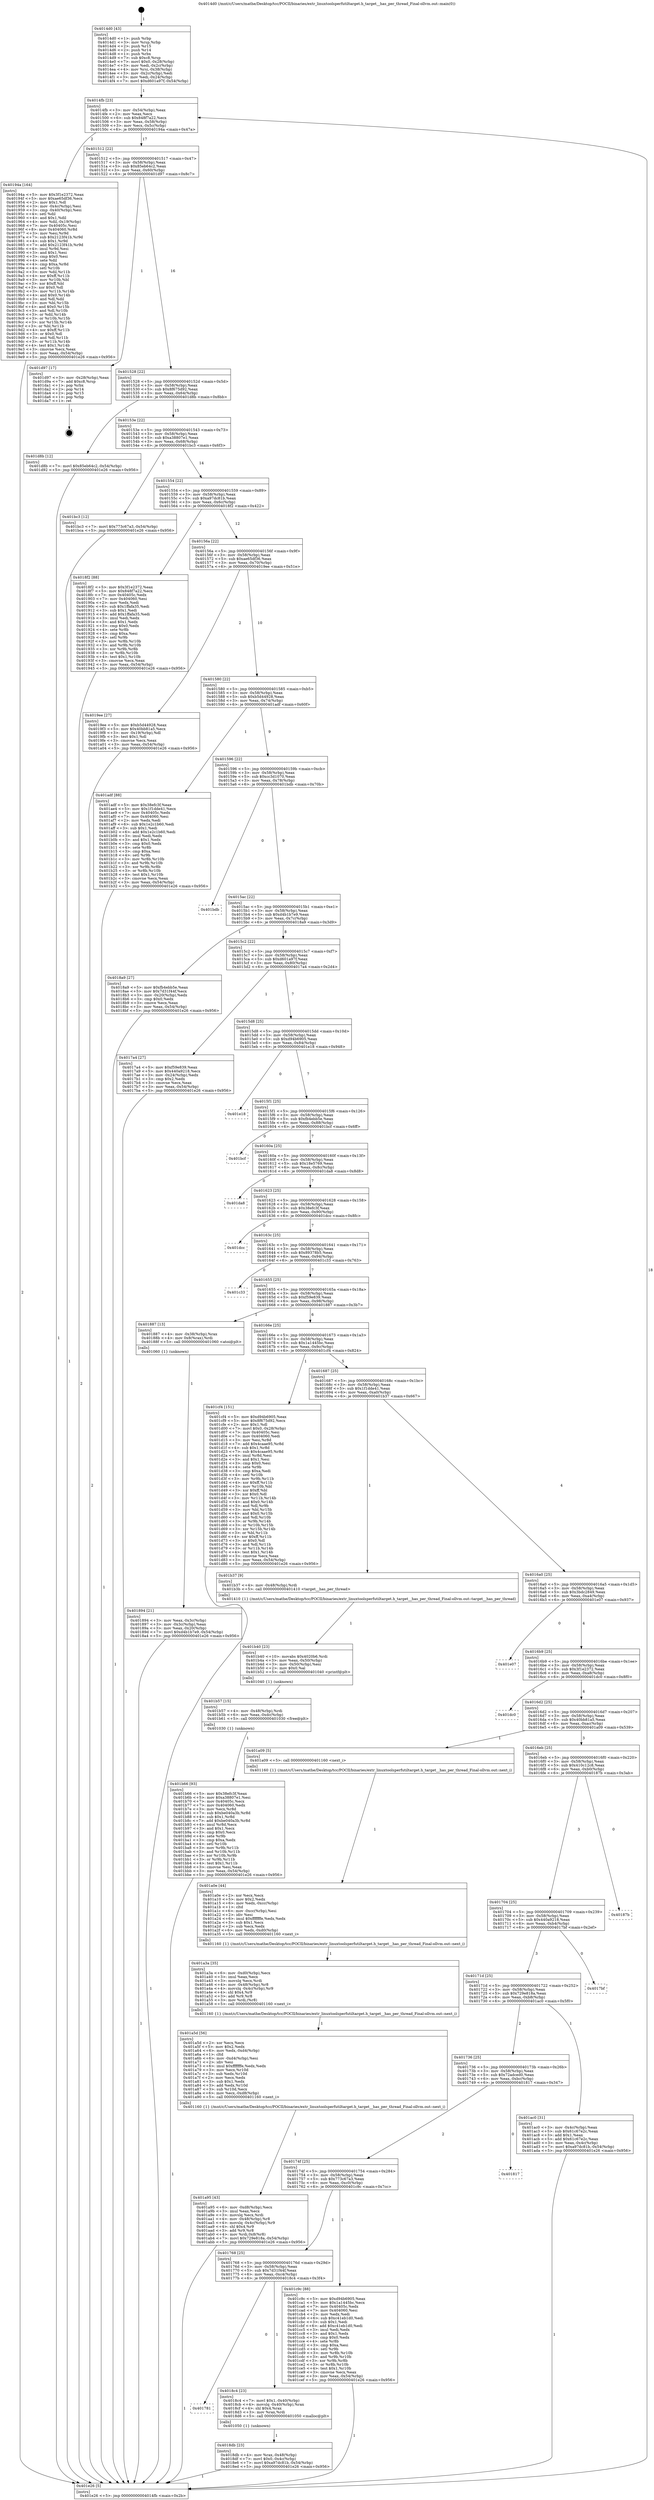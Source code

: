 digraph "0x4014d0" {
  label = "0x4014d0 (/mnt/c/Users/mathe/Desktop/tcc/POCII/binaries/extr_linuxtoolsperfutiltarget.h_target__has_per_thread_Final-ollvm.out::main(0))"
  labelloc = "t"
  node[shape=record]

  Entry [label="",width=0.3,height=0.3,shape=circle,fillcolor=black,style=filled]
  "0x4014fb" [label="{
     0x4014fb [23]\l
     | [instrs]\l
     &nbsp;&nbsp;0x4014fb \<+3\>: mov -0x54(%rbp),%eax\l
     &nbsp;&nbsp;0x4014fe \<+2\>: mov %eax,%ecx\l
     &nbsp;&nbsp;0x401500 \<+6\>: sub $0x848f7a22,%ecx\l
     &nbsp;&nbsp;0x401506 \<+3\>: mov %eax,-0x58(%rbp)\l
     &nbsp;&nbsp;0x401509 \<+3\>: mov %ecx,-0x5c(%rbp)\l
     &nbsp;&nbsp;0x40150c \<+6\>: je 000000000040194a \<main+0x47a\>\l
  }"]
  "0x40194a" [label="{
     0x40194a [164]\l
     | [instrs]\l
     &nbsp;&nbsp;0x40194a \<+5\>: mov $0x3f1e2372,%eax\l
     &nbsp;&nbsp;0x40194f \<+5\>: mov $0xae65df36,%ecx\l
     &nbsp;&nbsp;0x401954 \<+2\>: mov $0x1,%dl\l
     &nbsp;&nbsp;0x401956 \<+3\>: mov -0x4c(%rbp),%esi\l
     &nbsp;&nbsp;0x401959 \<+3\>: cmp -0x40(%rbp),%esi\l
     &nbsp;&nbsp;0x40195c \<+4\>: setl %dil\l
     &nbsp;&nbsp;0x401960 \<+4\>: and $0x1,%dil\l
     &nbsp;&nbsp;0x401964 \<+4\>: mov %dil,-0x19(%rbp)\l
     &nbsp;&nbsp;0x401968 \<+7\>: mov 0x40405c,%esi\l
     &nbsp;&nbsp;0x40196f \<+8\>: mov 0x404060,%r8d\l
     &nbsp;&nbsp;0x401977 \<+3\>: mov %esi,%r9d\l
     &nbsp;&nbsp;0x40197a \<+7\>: sub $0x2123f41b,%r9d\l
     &nbsp;&nbsp;0x401981 \<+4\>: sub $0x1,%r9d\l
     &nbsp;&nbsp;0x401985 \<+7\>: add $0x2123f41b,%r9d\l
     &nbsp;&nbsp;0x40198c \<+4\>: imul %r9d,%esi\l
     &nbsp;&nbsp;0x401990 \<+3\>: and $0x1,%esi\l
     &nbsp;&nbsp;0x401993 \<+3\>: cmp $0x0,%esi\l
     &nbsp;&nbsp;0x401996 \<+4\>: sete %dil\l
     &nbsp;&nbsp;0x40199a \<+4\>: cmp $0xa,%r8d\l
     &nbsp;&nbsp;0x40199e \<+4\>: setl %r10b\l
     &nbsp;&nbsp;0x4019a2 \<+3\>: mov %dil,%r11b\l
     &nbsp;&nbsp;0x4019a5 \<+4\>: xor $0xff,%r11b\l
     &nbsp;&nbsp;0x4019a9 \<+3\>: mov %r10b,%bl\l
     &nbsp;&nbsp;0x4019ac \<+3\>: xor $0xff,%bl\l
     &nbsp;&nbsp;0x4019af \<+3\>: xor $0x0,%dl\l
     &nbsp;&nbsp;0x4019b2 \<+3\>: mov %r11b,%r14b\l
     &nbsp;&nbsp;0x4019b5 \<+4\>: and $0x0,%r14b\l
     &nbsp;&nbsp;0x4019b9 \<+3\>: and %dl,%dil\l
     &nbsp;&nbsp;0x4019bc \<+3\>: mov %bl,%r15b\l
     &nbsp;&nbsp;0x4019bf \<+4\>: and $0x0,%r15b\l
     &nbsp;&nbsp;0x4019c3 \<+3\>: and %dl,%r10b\l
     &nbsp;&nbsp;0x4019c6 \<+3\>: or %dil,%r14b\l
     &nbsp;&nbsp;0x4019c9 \<+3\>: or %r10b,%r15b\l
     &nbsp;&nbsp;0x4019cc \<+3\>: xor %r15b,%r14b\l
     &nbsp;&nbsp;0x4019cf \<+3\>: or %bl,%r11b\l
     &nbsp;&nbsp;0x4019d2 \<+4\>: xor $0xff,%r11b\l
     &nbsp;&nbsp;0x4019d6 \<+3\>: or $0x0,%dl\l
     &nbsp;&nbsp;0x4019d9 \<+3\>: and %dl,%r11b\l
     &nbsp;&nbsp;0x4019dc \<+3\>: or %r11b,%r14b\l
     &nbsp;&nbsp;0x4019df \<+4\>: test $0x1,%r14b\l
     &nbsp;&nbsp;0x4019e3 \<+3\>: cmovne %ecx,%eax\l
     &nbsp;&nbsp;0x4019e6 \<+3\>: mov %eax,-0x54(%rbp)\l
     &nbsp;&nbsp;0x4019e9 \<+5\>: jmp 0000000000401e26 \<main+0x956\>\l
  }"]
  "0x401512" [label="{
     0x401512 [22]\l
     | [instrs]\l
     &nbsp;&nbsp;0x401512 \<+5\>: jmp 0000000000401517 \<main+0x47\>\l
     &nbsp;&nbsp;0x401517 \<+3\>: mov -0x58(%rbp),%eax\l
     &nbsp;&nbsp;0x40151a \<+5\>: sub $0x85eb64c2,%eax\l
     &nbsp;&nbsp;0x40151f \<+3\>: mov %eax,-0x60(%rbp)\l
     &nbsp;&nbsp;0x401522 \<+6\>: je 0000000000401d97 \<main+0x8c7\>\l
  }"]
  Exit [label="",width=0.3,height=0.3,shape=circle,fillcolor=black,style=filled,peripheries=2]
  "0x401d97" [label="{
     0x401d97 [17]\l
     | [instrs]\l
     &nbsp;&nbsp;0x401d97 \<+3\>: mov -0x28(%rbp),%eax\l
     &nbsp;&nbsp;0x401d9a \<+7\>: add $0xc8,%rsp\l
     &nbsp;&nbsp;0x401da1 \<+1\>: pop %rbx\l
     &nbsp;&nbsp;0x401da2 \<+2\>: pop %r14\l
     &nbsp;&nbsp;0x401da4 \<+2\>: pop %r15\l
     &nbsp;&nbsp;0x401da6 \<+1\>: pop %rbp\l
     &nbsp;&nbsp;0x401da7 \<+1\>: ret\l
  }"]
  "0x401528" [label="{
     0x401528 [22]\l
     | [instrs]\l
     &nbsp;&nbsp;0x401528 \<+5\>: jmp 000000000040152d \<main+0x5d\>\l
     &nbsp;&nbsp;0x40152d \<+3\>: mov -0x58(%rbp),%eax\l
     &nbsp;&nbsp;0x401530 \<+5\>: sub $0x8f675d92,%eax\l
     &nbsp;&nbsp;0x401535 \<+3\>: mov %eax,-0x64(%rbp)\l
     &nbsp;&nbsp;0x401538 \<+6\>: je 0000000000401d8b \<main+0x8bb\>\l
  }"]
  "0x401b66" [label="{
     0x401b66 [93]\l
     | [instrs]\l
     &nbsp;&nbsp;0x401b66 \<+5\>: mov $0x38efc3f,%eax\l
     &nbsp;&nbsp;0x401b6b \<+5\>: mov $0xa38807e1,%esi\l
     &nbsp;&nbsp;0x401b70 \<+7\>: mov 0x40405c,%ecx\l
     &nbsp;&nbsp;0x401b77 \<+7\>: mov 0x404060,%edx\l
     &nbsp;&nbsp;0x401b7e \<+3\>: mov %ecx,%r8d\l
     &nbsp;&nbsp;0x401b81 \<+7\>: sub $0xbe040a3b,%r8d\l
     &nbsp;&nbsp;0x401b88 \<+4\>: sub $0x1,%r8d\l
     &nbsp;&nbsp;0x401b8c \<+7\>: add $0xbe040a3b,%r8d\l
     &nbsp;&nbsp;0x401b93 \<+4\>: imul %r8d,%ecx\l
     &nbsp;&nbsp;0x401b97 \<+3\>: and $0x1,%ecx\l
     &nbsp;&nbsp;0x401b9a \<+3\>: cmp $0x0,%ecx\l
     &nbsp;&nbsp;0x401b9d \<+4\>: sete %r9b\l
     &nbsp;&nbsp;0x401ba1 \<+3\>: cmp $0xa,%edx\l
     &nbsp;&nbsp;0x401ba4 \<+4\>: setl %r10b\l
     &nbsp;&nbsp;0x401ba8 \<+3\>: mov %r9b,%r11b\l
     &nbsp;&nbsp;0x401bab \<+3\>: and %r10b,%r11b\l
     &nbsp;&nbsp;0x401bae \<+3\>: xor %r10b,%r9b\l
     &nbsp;&nbsp;0x401bb1 \<+3\>: or %r9b,%r11b\l
     &nbsp;&nbsp;0x401bb4 \<+4\>: test $0x1,%r11b\l
     &nbsp;&nbsp;0x401bb8 \<+3\>: cmovne %esi,%eax\l
     &nbsp;&nbsp;0x401bbb \<+3\>: mov %eax,-0x54(%rbp)\l
     &nbsp;&nbsp;0x401bbe \<+5\>: jmp 0000000000401e26 \<main+0x956\>\l
  }"]
  "0x401d8b" [label="{
     0x401d8b [12]\l
     | [instrs]\l
     &nbsp;&nbsp;0x401d8b \<+7\>: movl $0x85eb64c2,-0x54(%rbp)\l
     &nbsp;&nbsp;0x401d92 \<+5\>: jmp 0000000000401e26 \<main+0x956\>\l
  }"]
  "0x40153e" [label="{
     0x40153e [22]\l
     | [instrs]\l
     &nbsp;&nbsp;0x40153e \<+5\>: jmp 0000000000401543 \<main+0x73\>\l
     &nbsp;&nbsp;0x401543 \<+3\>: mov -0x58(%rbp),%eax\l
     &nbsp;&nbsp;0x401546 \<+5\>: sub $0xa38807e1,%eax\l
     &nbsp;&nbsp;0x40154b \<+3\>: mov %eax,-0x68(%rbp)\l
     &nbsp;&nbsp;0x40154e \<+6\>: je 0000000000401bc3 \<main+0x6f3\>\l
  }"]
  "0x401b57" [label="{
     0x401b57 [15]\l
     | [instrs]\l
     &nbsp;&nbsp;0x401b57 \<+4\>: mov -0x48(%rbp),%rdi\l
     &nbsp;&nbsp;0x401b5b \<+6\>: mov %eax,-0xdc(%rbp)\l
     &nbsp;&nbsp;0x401b61 \<+5\>: call 0000000000401030 \<free@plt\>\l
     | [calls]\l
     &nbsp;&nbsp;0x401030 \{1\} (unknown)\l
  }"]
  "0x401bc3" [label="{
     0x401bc3 [12]\l
     | [instrs]\l
     &nbsp;&nbsp;0x401bc3 \<+7\>: movl $0x773c67a3,-0x54(%rbp)\l
     &nbsp;&nbsp;0x401bca \<+5\>: jmp 0000000000401e26 \<main+0x956\>\l
  }"]
  "0x401554" [label="{
     0x401554 [22]\l
     | [instrs]\l
     &nbsp;&nbsp;0x401554 \<+5\>: jmp 0000000000401559 \<main+0x89\>\l
     &nbsp;&nbsp;0x401559 \<+3\>: mov -0x58(%rbp),%eax\l
     &nbsp;&nbsp;0x40155c \<+5\>: sub $0xa97dc81b,%eax\l
     &nbsp;&nbsp;0x401561 \<+3\>: mov %eax,-0x6c(%rbp)\l
     &nbsp;&nbsp;0x401564 \<+6\>: je 00000000004018f2 \<main+0x422\>\l
  }"]
  "0x401b40" [label="{
     0x401b40 [23]\l
     | [instrs]\l
     &nbsp;&nbsp;0x401b40 \<+10\>: movabs $0x4020b6,%rdi\l
     &nbsp;&nbsp;0x401b4a \<+3\>: mov %eax,-0x50(%rbp)\l
     &nbsp;&nbsp;0x401b4d \<+3\>: mov -0x50(%rbp),%esi\l
     &nbsp;&nbsp;0x401b50 \<+2\>: mov $0x0,%al\l
     &nbsp;&nbsp;0x401b52 \<+5\>: call 0000000000401040 \<printf@plt\>\l
     | [calls]\l
     &nbsp;&nbsp;0x401040 \{1\} (unknown)\l
  }"]
  "0x4018f2" [label="{
     0x4018f2 [88]\l
     | [instrs]\l
     &nbsp;&nbsp;0x4018f2 \<+5\>: mov $0x3f1e2372,%eax\l
     &nbsp;&nbsp;0x4018f7 \<+5\>: mov $0x848f7a22,%ecx\l
     &nbsp;&nbsp;0x4018fc \<+7\>: mov 0x40405c,%edx\l
     &nbsp;&nbsp;0x401903 \<+7\>: mov 0x404060,%esi\l
     &nbsp;&nbsp;0x40190a \<+2\>: mov %edx,%edi\l
     &nbsp;&nbsp;0x40190c \<+6\>: sub $0x1ffafa35,%edi\l
     &nbsp;&nbsp;0x401912 \<+3\>: sub $0x1,%edi\l
     &nbsp;&nbsp;0x401915 \<+6\>: add $0x1ffafa35,%edi\l
     &nbsp;&nbsp;0x40191b \<+3\>: imul %edi,%edx\l
     &nbsp;&nbsp;0x40191e \<+3\>: and $0x1,%edx\l
     &nbsp;&nbsp;0x401921 \<+3\>: cmp $0x0,%edx\l
     &nbsp;&nbsp;0x401924 \<+4\>: sete %r8b\l
     &nbsp;&nbsp;0x401928 \<+3\>: cmp $0xa,%esi\l
     &nbsp;&nbsp;0x40192b \<+4\>: setl %r9b\l
     &nbsp;&nbsp;0x40192f \<+3\>: mov %r8b,%r10b\l
     &nbsp;&nbsp;0x401932 \<+3\>: and %r9b,%r10b\l
     &nbsp;&nbsp;0x401935 \<+3\>: xor %r9b,%r8b\l
     &nbsp;&nbsp;0x401938 \<+3\>: or %r8b,%r10b\l
     &nbsp;&nbsp;0x40193b \<+4\>: test $0x1,%r10b\l
     &nbsp;&nbsp;0x40193f \<+3\>: cmovne %ecx,%eax\l
     &nbsp;&nbsp;0x401942 \<+3\>: mov %eax,-0x54(%rbp)\l
     &nbsp;&nbsp;0x401945 \<+5\>: jmp 0000000000401e26 \<main+0x956\>\l
  }"]
  "0x40156a" [label="{
     0x40156a [22]\l
     | [instrs]\l
     &nbsp;&nbsp;0x40156a \<+5\>: jmp 000000000040156f \<main+0x9f\>\l
     &nbsp;&nbsp;0x40156f \<+3\>: mov -0x58(%rbp),%eax\l
     &nbsp;&nbsp;0x401572 \<+5\>: sub $0xae65df36,%eax\l
     &nbsp;&nbsp;0x401577 \<+3\>: mov %eax,-0x70(%rbp)\l
     &nbsp;&nbsp;0x40157a \<+6\>: je 00000000004019ee \<main+0x51e\>\l
  }"]
  "0x401a95" [label="{
     0x401a95 [43]\l
     | [instrs]\l
     &nbsp;&nbsp;0x401a95 \<+6\>: mov -0xd8(%rbp),%ecx\l
     &nbsp;&nbsp;0x401a9b \<+3\>: imul %eax,%ecx\l
     &nbsp;&nbsp;0x401a9e \<+3\>: movslq %ecx,%rdi\l
     &nbsp;&nbsp;0x401aa1 \<+4\>: mov -0x48(%rbp),%r8\l
     &nbsp;&nbsp;0x401aa5 \<+4\>: movslq -0x4c(%rbp),%r9\l
     &nbsp;&nbsp;0x401aa9 \<+4\>: shl $0x4,%r9\l
     &nbsp;&nbsp;0x401aad \<+3\>: add %r9,%r8\l
     &nbsp;&nbsp;0x401ab0 \<+4\>: mov %rdi,0x8(%r8)\l
     &nbsp;&nbsp;0x401ab4 \<+7\>: movl $0x729e818a,-0x54(%rbp)\l
     &nbsp;&nbsp;0x401abb \<+5\>: jmp 0000000000401e26 \<main+0x956\>\l
  }"]
  "0x4019ee" [label="{
     0x4019ee [27]\l
     | [instrs]\l
     &nbsp;&nbsp;0x4019ee \<+5\>: mov $0xb5d44928,%eax\l
     &nbsp;&nbsp;0x4019f3 \<+5\>: mov $0x40bb81a5,%ecx\l
     &nbsp;&nbsp;0x4019f8 \<+3\>: mov -0x19(%rbp),%dl\l
     &nbsp;&nbsp;0x4019fb \<+3\>: test $0x1,%dl\l
     &nbsp;&nbsp;0x4019fe \<+3\>: cmovne %ecx,%eax\l
     &nbsp;&nbsp;0x401a01 \<+3\>: mov %eax,-0x54(%rbp)\l
     &nbsp;&nbsp;0x401a04 \<+5\>: jmp 0000000000401e26 \<main+0x956\>\l
  }"]
  "0x401580" [label="{
     0x401580 [22]\l
     | [instrs]\l
     &nbsp;&nbsp;0x401580 \<+5\>: jmp 0000000000401585 \<main+0xb5\>\l
     &nbsp;&nbsp;0x401585 \<+3\>: mov -0x58(%rbp),%eax\l
     &nbsp;&nbsp;0x401588 \<+5\>: sub $0xb5d44928,%eax\l
     &nbsp;&nbsp;0x40158d \<+3\>: mov %eax,-0x74(%rbp)\l
     &nbsp;&nbsp;0x401590 \<+6\>: je 0000000000401adf \<main+0x60f\>\l
  }"]
  "0x401a5d" [label="{
     0x401a5d [56]\l
     | [instrs]\l
     &nbsp;&nbsp;0x401a5d \<+2\>: xor %ecx,%ecx\l
     &nbsp;&nbsp;0x401a5f \<+5\>: mov $0x2,%edx\l
     &nbsp;&nbsp;0x401a64 \<+6\>: mov %edx,-0xd4(%rbp)\l
     &nbsp;&nbsp;0x401a6a \<+1\>: cltd\l
     &nbsp;&nbsp;0x401a6b \<+6\>: mov -0xd4(%rbp),%esi\l
     &nbsp;&nbsp;0x401a71 \<+2\>: idiv %esi\l
     &nbsp;&nbsp;0x401a73 \<+6\>: imul $0xfffffffe,%edx,%edx\l
     &nbsp;&nbsp;0x401a79 \<+3\>: mov %ecx,%r10d\l
     &nbsp;&nbsp;0x401a7c \<+3\>: sub %edx,%r10d\l
     &nbsp;&nbsp;0x401a7f \<+2\>: mov %ecx,%edx\l
     &nbsp;&nbsp;0x401a81 \<+3\>: sub $0x1,%edx\l
     &nbsp;&nbsp;0x401a84 \<+3\>: add %edx,%r10d\l
     &nbsp;&nbsp;0x401a87 \<+3\>: sub %r10d,%ecx\l
     &nbsp;&nbsp;0x401a8a \<+6\>: mov %ecx,-0xd8(%rbp)\l
     &nbsp;&nbsp;0x401a90 \<+5\>: call 0000000000401160 \<next_i\>\l
     | [calls]\l
     &nbsp;&nbsp;0x401160 \{1\} (/mnt/c/Users/mathe/Desktop/tcc/POCII/binaries/extr_linuxtoolsperfutiltarget.h_target__has_per_thread_Final-ollvm.out::next_i)\l
  }"]
  "0x401adf" [label="{
     0x401adf [88]\l
     | [instrs]\l
     &nbsp;&nbsp;0x401adf \<+5\>: mov $0x38efc3f,%eax\l
     &nbsp;&nbsp;0x401ae4 \<+5\>: mov $0x1f1dde41,%ecx\l
     &nbsp;&nbsp;0x401ae9 \<+7\>: mov 0x40405c,%edx\l
     &nbsp;&nbsp;0x401af0 \<+7\>: mov 0x404060,%esi\l
     &nbsp;&nbsp;0x401af7 \<+2\>: mov %edx,%edi\l
     &nbsp;&nbsp;0x401af9 \<+6\>: sub $0x1e2c1b60,%edi\l
     &nbsp;&nbsp;0x401aff \<+3\>: sub $0x1,%edi\l
     &nbsp;&nbsp;0x401b02 \<+6\>: add $0x1e2c1b60,%edi\l
     &nbsp;&nbsp;0x401b08 \<+3\>: imul %edi,%edx\l
     &nbsp;&nbsp;0x401b0b \<+3\>: and $0x1,%edx\l
     &nbsp;&nbsp;0x401b0e \<+3\>: cmp $0x0,%edx\l
     &nbsp;&nbsp;0x401b11 \<+4\>: sete %r8b\l
     &nbsp;&nbsp;0x401b15 \<+3\>: cmp $0xa,%esi\l
     &nbsp;&nbsp;0x401b18 \<+4\>: setl %r9b\l
     &nbsp;&nbsp;0x401b1c \<+3\>: mov %r8b,%r10b\l
     &nbsp;&nbsp;0x401b1f \<+3\>: and %r9b,%r10b\l
     &nbsp;&nbsp;0x401b22 \<+3\>: xor %r9b,%r8b\l
     &nbsp;&nbsp;0x401b25 \<+3\>: or %r8b,%r10b\l
     &nbsp;&nbsp;0x401b28 \<+4\>: test $0x1,%r10b\l
     &nbsp;&nbsp;0x401b2c \<+3\>: cmovne %ecx,%eax\l
     &nbsp;&nbsp;0x401b2f \<+3\>: mov %eax,-0x54(%rbp)\l
     &nbsp;&nbsp;0x401b32 \<+5\>: jmp 0000000000401e26 \<main+0x956\>\l
  }"]
  "0x401596" [label="{
     0x401596 [22]\l
     | [instrs]\l
     &nbsp;&nbsp;0x401596 \<+5\>: jmp 000000000040159b \<main+0xcb\>\l
     &nbsp;&nbsp;0x40159b \<+3\>: mov -0x58(%rbp),%eax\l
     &nbsp;&nbsp;0x40159e \<+5\>: sub $0xcc3d1070,%eax\l
     &nbsp;&nbsp;0x4015a3 \<+3\>: mov %eax,-0x78(%rbp)\l
     &nbsp;&nbsp;0x4015a6 \<+6\>: je 0000000000401bdb \<main+0x70b\>\l
  }"]
  "0x401a3a" [label="{
     0x401a3a [35]\l
     | [instrs]\l
     &nbsp;&nbsp;0x401a3a \<+6\>: mov -0xd0(%rbp),%ecx\l
     &nbsp;&nbsp;0x401a40 \<+3\>: imul %eax,%ecx\l
     &nbsp;&nbsp;0x401a43 \<+3\>: movslq %ecx,%rdi\l
     &nbsp;&nbsp;0x401a46 \<+4\>: mov -0x48(%rbp),%r8\l
     &nbsp;&nbsp;0x401a4a \<+4\>: movslq -0x4c(%rbp),%r9\l
     &nbsp;&nbsp;0x401a4e \<+4\>: shl $0x4,%r9\l
     &nbsp;&nbsp;0x401a52 \<+3\>: add %r9,%r8\l
     &nbsp;&nbsp;0x401a55 \<+3\>: mov %rdi,(%r8)\l
     &nbsp;&nbsp;0x401a58 \<+5\>: call 0000000000401160 \<next_i\>\l
     | [calls]\l
     &nbsp;&nbsp;0x401160 \{1\} (/mnt/c/Users/mathe/Desktop/tcc/POCII/binaries/extr_linuxtoolsperfutiltarget.h_target__has_per_thread_Final-ollvm.out::next_i)\l
  }"]
  "0x401bdb" [label="{
     0x401bdb\l
  }", style=dashed]
  "0x4015ac" [label="{
     0x4015ac [22]\l
     | [instrs]\l
     &nbsp;&nbsp;0x4015ac \<+5\>: jmp 00000000004015b1 \<main+0xe1\>\l
     &nbsp;&nbsp;0x4015b1 \<+3\>: mov -0x58(%rbp),%eax\l
     &nbsp;&nbsp;0x4015b4 \<+5\>: sub $0xd4b1b7e9,%eax\l
     &nbsp;&nbsp;0x4015b9 \<+3\>: mov %eax,-0x7c(%rbp)\l
     &nbsp;&nbsp;0x4015bc \<+6\>: je 00000000004018a9 \<main+0x3d9\>\l
  }"]
  "0x401a0e" [label="{
     0x401a0e [44]\l
     | [instrs]\l
     &nbsp;&nbsp;0x401a0e \<+2\>: xor %ecx,%ecx\l
     &nbsp;&nbsp;0x401a10 \<+5\>: mov $0x2,%edx\l
     &nbsp;&nbsp;0x401a15 \<+6\>: mov %edx,-0xcc(%rbp)\l
     &nbsp;&nbsp;0x401a1b \<+1\>: cltd\l
     &nbsp;&nbsp;0x401a1c \<+6\>: mov -0xcc(%rbp),%esi\l
     &nbsp;&nbsp;0x401a22 \<+2\>: idiv %esi\l
     &nbsp;&nbsp;0x401a24 \<+6\>: imul $0xfffffffe,%edx,%edx\l
     &nbsp;&nbsp;0x401a2a \<+3\>: sub $0x1,%ecx\l
     &nbsp;&nbsp;0x401a2d \<+2\>: sub %ecx,%edx\l
     &nbsp;&nbsp;0x401a2f \<+6\>: mov %edx,-0xd0(%rbp)\l
     &nbsp;&nbsp;0x401a35 \<+5\>: call 0000000000401160 \<next_i\>\l
     | [calls]\l
     &nbsp;&nbsp;0x401160 \{1\} (/mnt/c/Users/mathe/Desktop/tcc/POCII/binaries/extr_linuxtoolsperfutiltarget.h_target__has_per_thread_Final-ollvm.out::next_i)\l
  }"]
  "0x4018a9" [label="{
     0x4018a9 [27]\l
     | [instrs]\l
     &nbsp;&nbsp;0x4018a9 \<+5\>: mov $0xfb4ebb5e,%eax\l
     &nbsp;&nbsp;0x4018ae \<+5\>: mov $0x7d31f44f,%ecx\l
     &nbsp;&nbsp;0x4018b3 \<+3\>: mov -0x20(%rbp),%edx\l
     &nbsp;&nbsp;0x4018b6 \<+3\>: cmp $0x0,%edx\l
     &nbsp;&nbsp;0x4018b9 \<+3\>: cmove %ecx,%eax\l
     &nbsp;&nbsp;0x4018bc \<+3\>: mov %eax,-0x54(%rbp)\l
     &nbsp;&nbsp;0x4018bf \<+5\>: jmp 0000000000401e26 \<main+0x956\>\l
  }"]
  "0x4015c2" [label="{
     0x4015c2 [22]\l
     | [instrs]\l
     &nbsp;&nbsp;0x4015c2 \<+5\>: jmp 00000000004015c7 \<main+0xf7\>\l
     &nbsp;&nbsp;0x4015c7 \<+3\>: mov -0x58(%rbp),%eax\l
     &nbsp;&nbsp;0x4015ca \<+5\>: sub $0xd601a97f,%eax\l
     &nbsp;&nbsp;0x4015cf \<+3\>: mov %eax,-0x80(%rbp)\l
     &nbsp;&nbsp;0x4015d2 \<+6\>: je 00000000004017a4 \<main+0x2d4\>\l
  }"]
  "0x4018db" [label="{
     0x4018db [23]\l
     | [instrs]\l
     &nbsp;&nbsp;0x4018db \<+4\>: mov %rax,-0x48(%rbp)\l
     &nbsp;&nbsp;0x4018df \<+7\>: movl $0x0,-0x4c(%rbp)\l
     &nbsp;&nbsp;0x4018e6 \<+7\>: movl $0xa97dc81b,-0x54(%rbp)\l
     &nbsp;&nbsp;0x4018ed \<+5\>: jmp 0000000000401e26 \<main+0x956\>\l
  }"]
  "0x4017a4" [label="{
     0x4017a4 [27]\l
     | [instrs]\l
     &nbsp;&nbsp;0x4017a4 \<+5\>: mov $0xf59e839,%eax\l
     &nbsp;&nbsp;0x4017a9 \<+5\>: mov $0x440a9218,%ecx\l
     &nbsp;&nbsp;0x4017ae \<+3\>: mov -0x24(%rbp),%edx\l
     &nbsp;&nbsp;0x4017b1 \<+3\>: cmp $0x2,%edx\l
     &nbsp;&nbsp;0x4017b4 \<+3\>: cmovne %ecx,%eax\l
     &nbsp;&nbsp;0x4017b7 \<+3\>: mov %eax,-0x54(%rbp)\l
     &nbsp;&nbsp;0x4017ba \<+5\>: jmp 0000000000401e26 \<main+0x956\>\l
  }"]
  "0x4015d8" [label="{
     0x4015d8 [25]\l
     | [instrs]\l
     &nbsp;&nbsp;0x4015d8 \<+5\>: jmp 00000000004015dd \<main+0x10d\>\l
     &nbsp;&nbsp;0x4015dd \<+3\>: mov -0x58(%rbp),%eax\l
     &nbsp;&nbsp;0x4015e0 \<+5\>: sub $0xd94b6905,%eax\l
     &nbsp;&nbsp;0x4015e5 \<+6\>: mov %eax,-0x84(%rbp)\l
     &nbsp;&nbsp;0x4015eb \<+6\>: je 0000000000401e18 \<main+0x948\>\l
  }"]
  "0x401e26" [label="{
     0x401e26 [5]\l
     | [instrs]\l
     &nbsp;&nbsp;0x401e26 \<+5\>: jmp 00000000004014fb \<main+0x2b\>\l
  }"]
  "0x4014d0" [label="{
     0x4014d0 [43]\l
     | [instrs]\l
     &nbsp;&nbsp;0x4014d0 \<+1\>: push %rbp\l
     &nbsp;&nbsp;0x4014d1 \<+3\>: mov %rsp,%rbp\l
     &nbsp;&nbsp;0x4014d4 \<+2\>: push %r15\l
     &nbsp;&nbsp;0x4014d6 \<+2\>: push %r14\l
     &nbsp;&nbsp;0x4014d8 \<+1\>: push %rbx\l
     &nbsp;&nbsp;0x4014d9 \<+7\>: sub $0xc8,%rsp\l
     &nbsp;&nbsp;0x4014e0 \<+7\>: movl $0x0,-0x28(%rbp)\l
     &nbsp;&nbsp;0x4014e7 \<+3\>: mov %edi,-0x2c(%rbp)\l
     &nbsp;&nbsp;0x4014ea \<+4\>: mov %rsi,-0x38(%rbp)\l
     &nbsp;&nbsp;0x4014ee \<+3\>: mov -0x2c(%rbp),%edi\l
     &nbsp;&nbsp;0x4014f1 \<+3\>: mov %edi,-0x24(%rbp)\l
     &nbsp;&nbsp;0x4014f4 \<+7\>: movl $0xd601a97f,-0x54(%rbp)\l
  }"]
  "0x401781" [label="{
     0x401781\l
  }", style=dashed]
  "0x401e18" [label="{
     0x401e18\l
  }", style=dashed]
  "0x4015f1" [label="{
     0x4015f1 [25]\l
     | [instrs]\l
     &nbsp;&nbsp;0x4015f1 \<+5\>: jmp 00000000004015f6 \<main+0x126\>\l
     &nbsp;&nbsp;0x4015f6 \<+3\>: mov -0x58(%rbp),%eax\l
     &nbsp;&nbsp;0x4015f9 \<+5\>: sub $0xfb4ebb5e,%eax\l
     &nbsp;&nbsp;0x4015fe \<+6\>: mov %eax,-0x88(%rbp)\l
     &nbsp;&nbsp;0x401604 \<+6\>: je 0000000000401bcf \<main+0x6ff\>\l
  }"]
  "0x4018c4" [label="{
     0x4018c4 [23]\l
     | [instrs]\l
     &nbsp;&nbsp;0x4018c4 \<+7\>: movl $0x1,-0x40(%rbp)\l
     &nbsp;&nbsp;0x4018cb \<+4\>: movslq -0x40(%rbp),%rax\l
     &nbsp;&nbsp;0x4018cf \<+4\>: shl $0x4,%rax\l
     &nbsp;&nbsp;0x4018d3 \<+3\>: mov %rax,%rdi\l
     &nbsp;&nbsp;0x4018d6 \<+5\>: call 0000000000401050 \<malloc@plt\>\l
     | [calls]\l
     &nbsp;&nbsp;0x401050 \{1\} (unknown)\l
  }"]
  "0x401bcf" [label="{
     0x401bcf\l
  }", style=dashed]
  "0x40160a" [label="{
     0x40160a [25]\l
     | [instrs]\l
     &nbsp;&nbsp;0x40160a \<+5\>: jmp 000000000040160f \<main+0x13f\>\l
     &nbsp;&nbsp;0x40160f \<+3\>: mov -0x58(%rbp),%eax\l
     &nbsp;&nbsp;0x401612 \<+5\>: sub $0x18e5769,%eax\l
     &nbsp;&nbsp;0x401617 \<+6\>: mov %eax,-0x8c(%rbp)\l
     &nbsp;&nbsp;0x40161d \<+6\>: je 0000000000401da8 \<main+0x8d8\>\l
  }"]
  "0x401768" [label="{
     0x401768 [25]\l
     | [instrs]\l
     &nbsp;&nbsp;0x401768 \<+5\>: jmp 000000000040176d \<main+0x29d\>\l
     &nbsp;&nbsp;0x40176d \<+3\>: mov -0x58(%rbp),%eax\l
     &nbsp;&nbsp;0x401770 \<+5\>: sub $0x7d31f44f,%eax\l
     &nbsp;&nbsp;0x401775 \<+6\>: mov %eax,-0xc4(%rbp)\l
     &nbsp;&nbsp;0x40177b \<+6\>: je 00000000004018c4 \<main+0x3f4\>\l
  }"]
  "0x401da8" [label="{
     0x401da8\l
  }", style=dashed]
  "0x401623" [label="{
     0x401623 [25]\l
     | [instrs]\l
     &nbsp;&nbsp;0x401623 \<+5\>: jmp 0000000000401628 \<main+0x158\>\l
     &nbsp;&nbsp;0x401628 \<+3\>: mov -0x58(%rbp),%eax\l
     &nbsp;&nbsp;0x40162b \<+5\>: sub $0x38efc3f,%eax\l
     &nbsp;&nbsp;0x401630 \<+6\>: mov %eax,-0x90(%rbp)\l
     &nbsp;&nbsp;0x401636 \<+6\>: je 0000000000401dcc \<main+0x8fc\>\l
  }"]
  "0x401c9c" [label="{
     0x401c9c [88]\l
     | [instrs]\l
     &nbsp;&nbsp;0x401c9c \<+5\>: mov $0xd94b6905,%eax\l
     &nbsp;&nbsp;0x401ca1 \<+5\>: mov $0x1a1445bc,%ecx\l
     &nbsp;&nbsp;0x401ca6 \<+7\>: mov 0x40405c,%edx\l
     &nbsp;&nbsp;0x401cad \<+7\>: mov 0x404060,%esi\l
     &nbsp;&nbsp;0x401cb4 \<+2\>: mov %edx,%edi\l
     &nbsp;&nbsp;0x401cb6 \<+6\>: sub $0xc41eb1d0,%edi\l
     &nbsp;&nbsp;0x401cbc \<+3\>: sub $0x1,%edi\l
     &nbsp;&nbsp;0x401cbf \<+6\>: add $0xc41eb1d0,%edi\l
     &nbsp;&nbsp;0x401cc5 \<+3\>: imul %edi,%edx\l
     &nbsp;&nbsp;0x401cc8 \<+3\>: and $0x1,%edx\l
     &nbsp;&nbsp;0x401ccb \<+3\>: cmp $0x0,%edx\l
     &nbsp;&nbsp;0x401cce \<+4\>: sete %r8b\l
     &nbsp;&nbsp;0x401cd2 \<+3\>: cmp $0xa,%esi\l
     &nbsp;&nbsp;0x401cd5 \<+4\>: setl %r9b\l
     &nbsp;&nbsp;0x401cd9 \<+3\>: mov %r8b,%r10b\l
     &nbsp;&nbsp;0x401cdc \<+3\>: and %r9b,%r10b\l
     &nbsp;&nbsp;0x401cdf \<+3\>: xor %r9b,%r8b\l
     &nbsp;&nbsp;0x401ce2 \<+3\>: or %r8b,%r10b\l
     &nbsp;&nbsp;0x401ce5 \<+4\>: test $0x1,%r10b\l
     &nbsp;&nbsp;0x401ce9 \<+3\>: cmovne %ecx,%eax\l
     &nbsp;&nbsp;0x401cec \<+3\>: mov %eax,-0x54(%rbp)\l
     &nbsp;&nbsp;0x401cef \<+5\>: jmp 0000000000401e26 \<main+0x956\>\l
  }"]
  "0x401dcc" [label="{
     0x401dcc\l
  }", style=dashed]
  "0x40163c" [label="{
     0x40163c [25]\l
     | [instrs]\l
     &nbsp;&nbsp;0x40163c \<+5\>: jmp 0000000000401641 \<main+0x171\>\l
     &nbsp;&nbsp;0x401641 \<+3\>: mov -0x58(%rbp),%eax\l
     &nbsp;&nbsp;0x401644 \<+5\>: sub $0x89378b5,%eax\l
     &nbsp;&nbsp;0x401649 \<+6\>: mov %eax,-0x94(%rbp)\l
     &nbsp;&nbsp;0x40164f \<+6\>: je 0000000000401c33 \<main+0x763\>\l
  }"]
  "0x40174f" [label="{
     0x40174f [25]\l
     | [instrs]\l
     &nbsp;&nbsp;0x40174f \<+5\>: jmp 0000000000401754 \<main+0x284\>\l
     &nbsp;&nbsp;0x401754 \<+3\>: mov -0x58(%rbp),%eax\l
     &nbsp;&nbsp;0x401757 \<+5\>: sub $0x773c67a3,%eax\l
     &nbsp;&nbsp;0x40175c \<+6\>: mov %eax,-0xc0(%rbp)\l
     &nbsp;&nbsp;0x401762 \<+6\>: je 0000000000401c9c \<main+0x7cc\>\l
  }"]
  "0x401c33" [label="{
     0x401c33\l
  }", style=dashed]
  "0x401655" [label="{
     0x401655 [25]\l
     | [instrs]\l
     &nbsp;&nbsp;0x401655 \<+5\>: jmp 000000000040165a \<main+0x18a\>\l
     &nbsp;&nbsp;0x40165a \<+3\>: mov -0x58(%rbp),%eax\l
     &nbsp;&nbsp;0x40165d \<+5\>: sub $0xf59e839,%eax\l
     &nbsp;&nbsp;0x401662 \<+6\>: mov %eax,-0x98(%rbp)\l
     &nbsp;&nbsp;0x401668 \<+6\>: je 0000000000401887 \<main+0x3b7\>\l
  }"]
  "0x401817" [label="{
     0x401817\l
  }", style=dashed]
  "0x401887" [label="{
     0x401887 [13]\l
     | [instrs]\l
     &nbsp;&nbsp;0x401887 \<+4\>: mov -0x38(%rbp),%rax\l
     &nbsp;&nbsp;0x40188b \<+4\>: mov 0x8(%rax),%rdi\l
     &nbsp;&nbsp;0x40188f \<+5\>: call 0000000000401060 \<atoi@plt\>\l
     | [calls]\l
     &nbsp;&nbsp;0x401060 \{1\} (unknown)\l
  }"]
  "0x40166e" [label="{
     0x40166e [25]\l
     | [instrs]\l
     &nbsp;&nbsp;0x40166e \<+5\>: jmp 0000000000401673 \<main+0x1a3\>\l
     &nbsp;&nbsp;0x401673 \<+3\>: mov -0x58(%rbp),%eax\l
     &nbsp;&nbsp;0x401676 \<+5\>: sub $0x1a1445bc,%eax\l
     &nbsp;&nbsp;0x40167b \<+6\>: mov %eax,-0x9c(%rbp)\l
     &nbsp;&nbsp;0x401681 \<+6\>: je 0000000000401cf4 \<main+0x824\>\l
  }"]
  "0x401894" [label="{
     0x401894 [21]\l
     | [instrs]\l
     &nbsp;&nbsp;0x401894 \<+3\>: mov %eax,-0x3c(%rbp)\l
     &nbsp;&nbsp;0x401897 \<+3\>: mov -0x3c(%rbp),%eax\l
     &nbsp;&nbsp;0x40189a \<+3\>: mov %eax,-0x20(%rbp)\l
     &nbsp;&nbsp;0x40189d \<+7\>: movl $0xd4b1b7e9,-0x54(%rbp)\l
     &nbsp;&nbsp;0x4018a4 \<+5\>: jmp 0000000000401e26 \<main+0x956\>\l
  }"]
  "0x401736" [label="{
     0x401736 [25]\l
     | [instrs]\l
     &nbsp;&nbsp;0x401736 \<+5\>: jmp 000000000040173b \<main+0x26b\>\l
     &nbsp;&nbsp;0x40173b \<+3\>: mov -0x58(%rbp),%eax\l
     &nbsp;&nbsp;0x40173e \<+5\>: sub $0x72adced0,%eax\l
     &nbsp;&nbsp;0x401743 \<+6\>: mov %eax,-0xbc(%rbp)\l
     &nbsp;&nbsp;0x401749 \<+6\>: je 0000000000401817 \<main+0x347\>\l
  }"]
  "0x401cf4" [label="{
     0x401cf4 [151]\l
     | [instrs]\l
     &nbsp;&nbsp;0x401cf4 \<+5\>: mov $0xd94b6905,%eax\l
     &nbsp;&nbsp;0x401cf9 \<+5\>: mov $0x8f675d92,%ecx\l
     &nbsp;&nbsp;0x401cfe \<+2\>: mov $0x1,%dl\l
     &nbsp;&nbsp;0x401d00 \<+7\>: movl $0x0,-0x28(%rbp)\l
     &nbsp;&nbsp;0x401d07 \<+7\>: mov 0x40405c,%esi\l
     &nbsp;&nbsp;0x401d0e \<+7\>: mov 0x404060,%edi\l
     &nbsp;&nbsp;0x401d15 \<+3\>: mov %esi,%r8d\l
     &nbsp;&nbsp;0x401d18 \<+7\>: add $0x4caae95,%r8d\l
     &nbsp;&nbsp;0x401d1f \<+4\>: sub $0x1,%r8d\l
     &nbsp;&nbsp;0x401d23 \<+7\>: sub $0x4caae95,%r8d\l
     &nbsp;&nbsp;0x401d2a \<+4\>: imul %r8d,%esi\l
     &nbsp;&nbsp;0x401d2e \<+3\>: and $0x1,%esi\l
     &nbsp;&nbsp;0x401d31 \<+3\>: cmp $0x0,%esi\l
     &nbsp;&nbsp;0x401d34 \<+4\>: sete %r9b\l
     &nbsp;&nbsp;0x401d38 \<+3\>: cmp $0xa,%edi\l
     &nbsp;&nbsp;0x401d3b \<+4\>: setl %r10b\l
     &nbsp;&nbsp;0x401d3f \<+3\>: mov %r9b,%r11b\l
     &nbsp;&nbsp;0x401d42 \<+4\>: xor $0xff,%r11b\l
     &nbsp;&nbsp;0x401d46 \<+3\>: mov %r10b,%bl\l
     &nbsp;&nbsp;0x401d49 \<+3\>: xor $0xff,%bl\l
     &nbsp;&nbsp;0x401d4c \<+3\>: xor $0x0,%dl\l
     &nbsp;&nbsp;0x401d4f \<+3\>: mov %r11b,%r14b\l
     &nbsp;&nbsp;0x401d52 \<+4\>: and $0x0,%r14b\l
     &nbsp;&nbsp;0x401d56 \<+3\>: and %dl,%r9b\l
     &nbsp;&nbsp;0x401d59 \<+3\>: mov %bl,%r15b\l
     &nbsp;&nbsp;0x401d5c \<+4\>: and $0x0,%r15b\l
     &nbsp;&nbsp;0x401d60 \<+3\>: and %dl,%r10b\l
     &nbsp;&nbsp;0x401d63 \<+3\>: or %r9b,%r14b\l
     &nbsp;&nbsp;0x401d66 \<+3\>: or %r10b,%r15b\l
     &nbsp;&nbsp;0x401d69 \<+3\>: xor %r15b,%r14b\l
     &nbsp;&nbsp;0x401d6c \<+3\>: or %bl,%r11b\l
     &nbsp;&nbsp;0x401d6f \<+4\>: xor $0xff,%r11b\l
     &nbsp;&nbsp;0x401d73 \<+3\>: or $0x0,%dl\l
     &nbsp;&nbsp;0x401d76 \<+3\>: and %dl,%r11b\l
     &nbsp;&nbsp;0x401d79 \<+3\>: or %r11b,%r14b\l
     &nbsp;&nbsp;0x401d7c \<+4\>: test $0x1,%r14b\l
     &nbsp;&nbsp;0x401d80 \<+3\>: cmovne %ecx,%eax\l
     &nbsp;&nbsp;0x401d83 \<+3\>: mov %eax,-0x54(%rbp)\l
     &nbsp;&nbsp;0x401d86 \<+5\>: jmp 0000000000401e26 \<main+0x956\>\l
  }"]
  "0x401687" [label="{
     0x401687 [25]\l
     | [instrs]\l
     &nbsp;&nbsp;0x401687 \<+5\>: jmp 000000000040168c \<main+0x1bc\>\l
     &nbsp;&nbsp;0x40168c \<+3\>: mov -0x58(%rbp),%eax\l
     &nbsp;&nbsp;0x40168f \<+5\>: sub $0x1f1dde41,%eax\l
     &nbsp;&nbsp;0x401694 \<+6\>: mov %eax,-0xa0(%rbp)\l
     &nbsp;&nbsp;0x40169a \<+6\>: je 0000000000401b37 \<main+0x667\>\l
  }"]
  "0x401ac0" [label="{
     0x401ac0 [31]\l
     | [instrs]\l
     &nbsp;&nbsp;0x401ac0 \<+3\>: mov -0x4c(%rbp),%eax\l
     &nbsp;&nbsp;0x401ac3 \<+5\>: sub $0x61c67e2c,%eax\l
     &nbsp;&nbsp;0x401ac8 \<+3\>: add $0x1,%eax\l
     &nbsp;&nbsp;0x401acb \<+5\>: add $0x61c67e2c,%eax\l
     &nbsp;&nbsp;0x401ad0 \<+3\>: mov %eax,-0x4c(%rbp)\l
     &nbsp;&nbsp;0x401ad3 \<+7\>: movl $0xa97dc81b,-0x54(%rbp)\l
     &nbsp;&nbsp;0x401ada \<+5\>: jmp 0000000000401e26 \<main+0x956\>\l
  }"]
  "0x401b37" [label="{
     0x401b37 [9]\l
     | [instrs]\l
     &nbsp;&nbsp;0x401b37 \<+4\>: mov -0x48(%rbp),%rdi\l
     &nbsp;&nbsp;0x401b3b \<+5\>: call 0000000000401410 \<target__has_per_thread\>\l
     | [calls]\l
     &nbsp;&nbsp;0x401410 \{1\} (/mnt/c/Users/mathe/Desktop/tcc/POCII/binaries/extr_linuxtoolsperfutiltarget.h_target__has_per_thread_Final-ollvm.out::target__has_per_thread)\l
  }"]
  "0x4016a0" [label="{
     0x4016a0 [25]\l
     | [instrs]\l
     &nbsp;&nbsp;0x4016a0 \<+5\>: jmp 00000000004016a5 \<main+0x1d5\>\l
     &nbsp;&nbsp;0x4016a5 \<+3\>: mov -0x58(%rbp),%eax\l
     &nbsp;&nbsp;0x4016a8 \<+5\>: sub $0x3bdc2849,%eax\l
     &nbsp;&nbsp;0x4016ad \<+6\>: mov %eax,-0xa4(%rbp)\l
     &nbsp;&nbsp;0x4016b3 \<+6\>: je 0000000000401e07 \<main+0x937\>\l
  }"]
  "0x40171d" [label="{
     0x40171d [25]\l
     | [instrs]\l
     &nbsp;&nbsp;0x40171d \<+5\>: jmp 0000000000401722 \<main+0x252\>\l
     &nbsp;&nbsp;0x401722 \<+3\>: mov -0x58(%rbp),%eax\l
     &nbsp;&nbsp;0x401725 \<+5\>: sub $0x729e818a,%eax\l
     &nbsp;&nbsp;0x40172a \<+6\>: mov %eax,-0xb8(%rbp)\l
     &nbsp;&nbsp;0x401730 \<+6\>: je 0000000000401ac0 \<main+0x5f0\>\l
  }"]
  "0x401e07" [label="{
     0x401e07\l
  }", style=dashed]
  "0x4016b9" [label="{
     0x4016b9 [25]\l
     | [instrs]\l
     &nbsp;&nbsp;0x4016b9 \<+5\>: jmp 00000000004016be \<main+0x1ee\>\l
     &nbsp;&nbsp;0x4016be \<+3\>: mov -0x58(%rbp),%eax\l
     &nbsp;&nbsp;0x4016c1 \<+5\>: sub $0x3f1e2372,%eax\l
     &nbsp;&nbsp;0x4016c6 \<+6\>: mov %eax,-0xa8(%rbp)\l
     &nbsp;&nbsp;0x4016cc \<+6\>: je 0000000000401dc0 \<main+0x8f0\>\l
  }"]
  "0x4017bf" [label="{
     0x4017bf\l
  }", style=dashed]
  "0x401dc0" [label="{
     0x401dc0\l
  }", style=dashed]
  "0x4016d2" [label="{
     0x4016d2 [25]\l
     | [instrs]\l
     &nbsp;&nbsp;0x4016d2 \<+5\>: jmp 00000000004016d7 \<main+0x207\>\l
     &nbsp;&nbsp;0x4016d7 \<+3\>: mov -0x58(%rbp),%eax\l
     &nbsp;&nbsp;0x4016da \<+5\>: sub $0x40bb81a5,%eax\l
     &nbsp;&nbsp;0x4016df \<+6\>: mov %eax,-0xac(%rbp)\l
     &nbsp;&nbsp;0x4016e5 \<+6\>: je 0000000000401a09 \<main+0x539\>\l
  }"]
  "0x401704" [label="{
     0x401704 [25]\l
     | [instrs]\l
     &nbsp;&nbsp;0x401704 \<+5\>: jmp 0000000000401709 \<main+0x239\>\l
     &nbsp;&nbsp;0x401709 \<+3\>: mov -0x58(%rbp),%eax\l
     &nbsp;&nbsp;0x40170c \<+5\>: sub $0x440a9218,%eax\l
     &nbsp;&nbsp;0x401711 \<+6\>: mov %eax,-0xb4(%rbp)\l
     &nbsp;&nbsp;0x401717 \<+6\>: je 00000000004017bf \<main+0x2ef\>\l
  }"]
  "0x401a09" [label="{
     0x401a09 [5]\l
     | [instrs]\l
     &nbsp;&nbsp;0x401a09 \<+5\>: call 0000000000401160 \<next_i\>\l
     | [calls]\l
     &nbsp;&nbsp;0x401160 \{1\} (/mnt/c/Users/mathe/Desktop/tcc/POCII/binaries/extr_linuxtoolsperfutiltarget.h_target__has_per_thread_Final-ollvm.out::next_i)\l
  }"]
  "0x4016eb" [label="{
     0x4016eb [25]\l
     | [instrs]\l
     &nbsp;&nbsp;0x4016eb \<+5\>: jmp 00000000004016f0 \<main+0x220\>\l
     &nbsp;&nbsp;0x4016f0 \<+3\>: mov -0x58(%rbp),%eax\l
     &nbsp;&nbsp;0x4016f3 \<+5\>: sub $0x410c12c8,%eax\l
     &nbsp;&nbsp;0x4016f8 \<+6\>: mov %eax,-0xb0(%rbp)\l
     &nbsp;&nbsp;0x4016fe \<+6\>: je 000000000040187b \<main+0x3ab\>\l
  }"]
  "0x40187b" [label="{
     0x40187b\l
  }", style=dashed]
  Entry -> "0x4014d0" [label=" 1"]
  "0x4014fb" -> "0x40194a" [label=" 2"]
  "0x4014fb" -> "0x401512" [label=" 17"]
  "0x401d97" -> Exit [label=" 1"]
  "0x401512" -> "0x401d97" [label=" 1"]
  "0x401512" -> "0x401528" [label=" 16"]
  "0x401d8b" -> "0x401e26" [label=" 1"]
  "0x401528" -> "0x401d8b" [label=" 1"]
  "0x401528" -> "0x40153e" [label=" 15"]
  "0x401cf4" -> "0x401e26" [label=" 1"]
  "0x40153e" -> "0x401bc3" [label=" 1"]
  "0x40153e" -> "0x401554" [label=" 14"]
  "0x401c9c" -> "0x401e26" [label=" 1"]
  "0x401554" -> "0x4018f2" [label=" 2"]
  "0x401554" -> "0x40156a" [label=" 12"]
  "0x401bc3" -> "0x401e26" [label=" 1"]
  "0x40156a" -> "0x4019ee" [label=" 2"]
  "0x40156a" -> "0x401580" [label=" 10"]
  "0x401b66" -> "0x401e26" [label=" 1"]
  "0x401580" -> "0x401adf" [label=" 1"]
  "0x401580" -> "0x401596" [label=" 9"]
  "0x401b57" -> "0x401b66" [label=" 1"]
  "0x401596" -> "0x401bdb" [label=" 0"]
  "0x401596" -> "0x4015ac" [label=" 9"]
  "0x401b40" -> "0x401b57" [label=" 1"]
  "0x4015ac" -> "0x4018a9" [label=" 1"]
  "0x4015ac" -> "0x4015c2" [label=" 8"]
  "0x401b37" -> "0x401b40" [label=" 1"]
  "0x4015c2" -> "0x4017a4" [label=" 1"]
  "0x4015c2" -> "0x4015d8" [label=" 7"]
  "0x4017a4" -> "0x401e26" [label=" 1"]
  "0x4014d0" -> "0x4014fb" [label=" 1"]
  "0x401e26" -> "0x4014fb" [label=" 18"]
  "0x401adf" -> "0x401e26" [label=" 1"]
  "0x4015d8" -> "0x401e18" [label=" 0"]
  "0x4015d8" -> "0x4015f1" [label=" 7"]
  "0x401ac0" -> "0x401e26" [label=" 1"]
  "0x4015f1" -> "0x401bcf" [label=" 0"]
  "0x4015f1" -> "0x40160a" [label=" 7"]
  "0x401a95" -> "0x401e26" [label=" 1"]
  "0x40160a" -> "0x401da8" [label=" 0"]
  "0x40160a" -> "0x401623" [label=" 7"]
  "0x401a3a" -> "0x401a5d" [label=" 1"]
  "0x401623" -> "0x401dcc" [label=" 0"]
  "0x401623" -> "0x40163c" [label=" 7"]
  "0x401a0e" -> "0x401a3a" [label=" 1"]
  "0x40163c" -> "0x401c33" [label=" 0"]
  "0x40163c" -> "0x401655" [label=" 7"]
  "0x4019ee" -> "0x401e26" [label=" 2"]
  "0x401655" -> "0x401887" [label=" 1"]
  "0x401655" -> "0x40166e" [label=" 6"]
  "0x401887" -> "0x401894" [label=" 1"]
  "0x401894" -> "0x401e26" [label=" 1"]
  "0x4018a9" -> "0x401e26" [label=" 1"]
  "0x40194a" -> "0x401e26" [label=" 2"]
  "0x40166e" -> "0x401cf4" [label=" 1"]
  "0x40166e" -> "0x401687" [label=" 5"]
  "0x4018db" -> "0x401e26" [label=" 1"]
  "0x401687" -> "0x401b37" [label=" 1"]
  "0x401687" -> "0x4016a0" [label=" 4"]
  "0x4018c4" -> "0x4018db" [label=" 1"]
  "0x4016a0" -> "0x401e07" [label=" 0"]
  "0x4016a0" -> "0x4016b9" [label=" 4"]
  "0x401768" -> "0x4018c4" [label=" 1"]
  "0x4016b9" -> "0x401dc0" [label=" 0"]
  "0x4016b9" -> "0x4016d2" [label=" 4"]
  "0x401a5d" -> "0x401a95" [label=" 1"]
  "0x4016d2" -> "0x401a09" [label=" 1"]
  "0x4016d2" -> "0x4016eb" [label=" 3"]
  "0x40174f" -> "0x401c9c" [label=" 1"]
  "0x4016eb" -> "0x40187b" [label=" 0"]
  "0x4016eb" -> "0x401704" [label=" 3"]
  "0x40174f" -> "0x401768" [label=" 1"]
  "0x401704" -> "0x4017bf" [label=" 0"]
  "0x401704" -> "0x40171d" [label=" 3"]
  "0x401768" -> "0x401781" [label=" 0"]
  "0x40171d" -> "0x401ac0" [label=" 1"]
  "0x40171d" -> "0x401736" [label=" 2"]
  "0x4018f2" -> "0x401e26" [label=" 2"]
  "0x401736" -> "0x401817" [label=" 0"]
  "0x401736" -> "0x40174f" [label=" 2"]
  "0x401a09" -> "0x401a0e" [label=" 1"]
}
